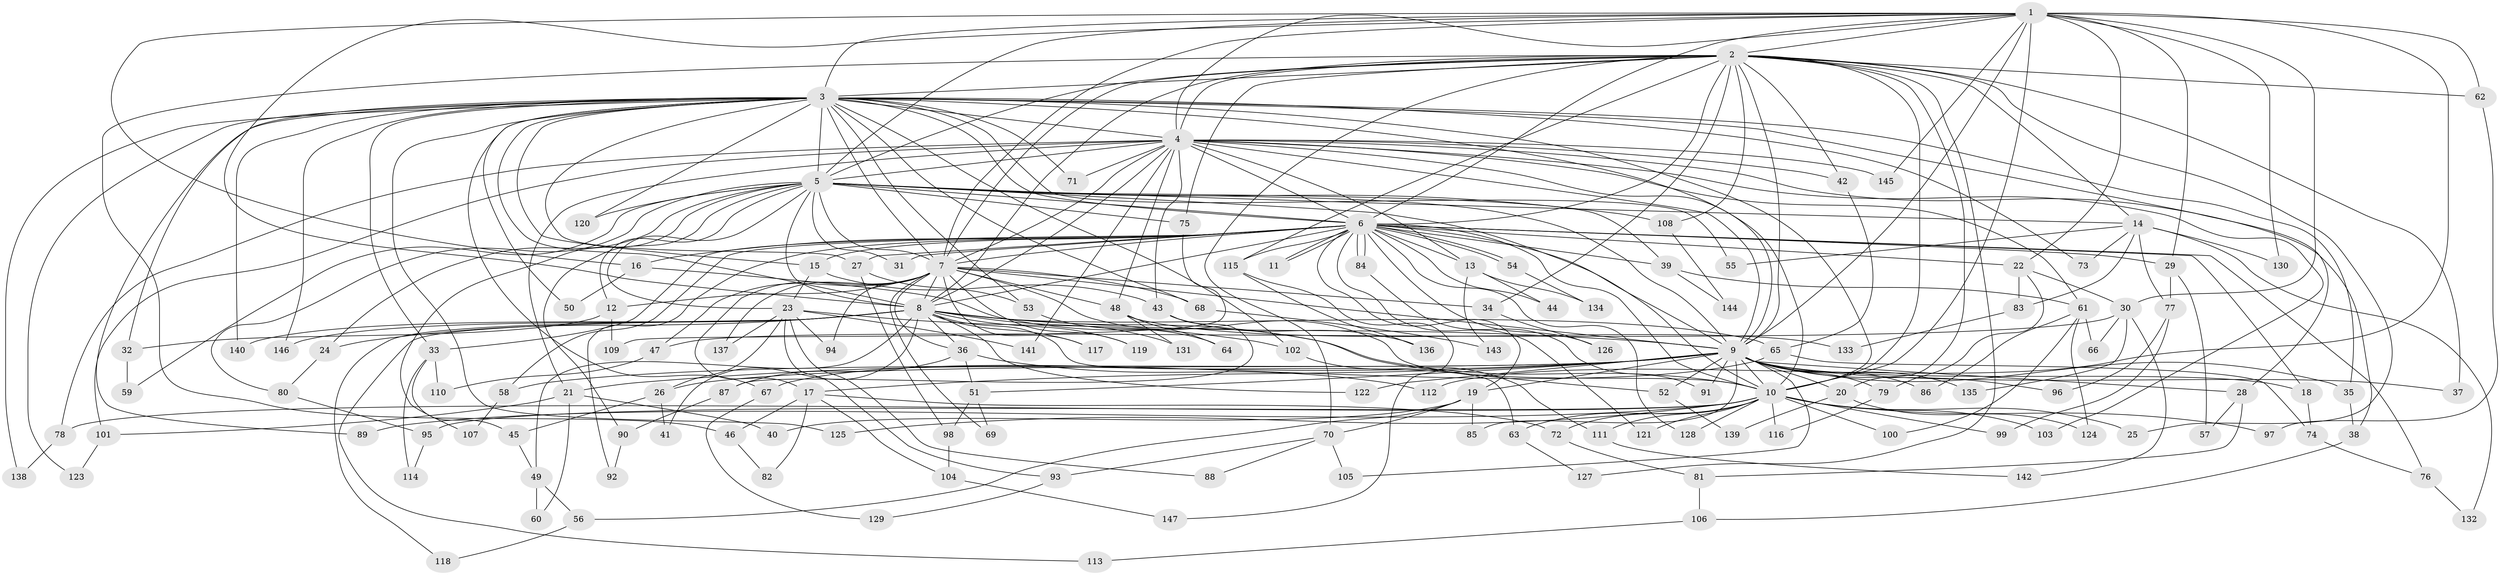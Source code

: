 // coarse degree distribution, {28: 0.022727272727272728, 33: 0.022727272727272728, 12: 0.022727272727272728, 1: 0.06818181818181818, 2: 0.4772727272727273, 6: 0.045454545454545456, 4: 0.1590909090909091, 5: 0.06818181818181818, 3: 0.11363636363636363}
// Generated by graph-tools (version 1.1) at 2025/17/03/04/25 18:17:20]
// undirected, 147 vertices, 319 edges
graph export_dot {
graph [start="1"]
  node [color=gray90,style=filled];
  1;
  2;
  3;
  4;
  5;
  6;
  7;
  8;
  9;
  10;
  11;
  12;
  13;
  14;
  15;
  16;
  17;
  18;
  19;
  20;
  21;
  22;
  23;
  24;
  25;
  26;
  27;
  28;
  29;
  30;
  31;
  32;
  33;
  34;
  35;
  36;
  37;
  38;
  39;
  40;
  41;
  42;
  43;
  44;
  45;
  46;
  47;
  48;
  49;
  50;
  51;
  52;
  53;
  54;
  55;
  56;
  57;
  58;
  59;
  60;
  61;
  62;
  63;
  64;
  65;
  66;
  67;
  68;
  69;
  70;
  71;
  72;
  73;
  74;
  75;
  76;
  77;
  78;
  79;
  80;
  81;
  82;
  83;
  84;
  85;
  86;
  87;
  88;
  89;
  90;
  91;
  92;
  93;
  94;
  95;
  96;
  97;
  98;
  99;
  100;
  101;
  102;
  103;
  104;
  105;
  106;
  107;
  108;
  109;
  110;
  111;
  112;
  113;
  114;
  115;
  116;
  117;
  118;
  119;
  120;
  121;
  122;
  123;
  124;
  125;
  126;
  127;
  128;
  129;
  130;
  131;
  132;
  133;
  134;
  135;
  136;
  137;
  138;
  139;
  140;
  141;
  142;
  143;
  144;
  145;
  146;
  147;
  1 -- 2;
  1 -- 3;
  1 -- 4;
  1 -- 5;
  1 -- 6;
  1 -- 7;
  1 -- 8;
  1 -- 9;
  1 -- 10;
  1 -- 16;
  1 -- 22;
  1 -- 29;
  1 -- 30;
  1 -- 62;
  1 -- 112;
  1 -- 130;
  1 -- 145;
  2 -- 3;
  2 -- 4;
  2 -- 5;
  2 -- 6;
  2 -- 7;
  2 -- 8;
  2 -- 9;
  2 -- 10;
  2 -- 14;
  2 -- 20;
  2 -- 25;
  2 -- 34;
  2 -- 37;
  2 -- 42;
  2 -- 46;
  2 -- 62;
  2 -- 70;
  2 -- 75;
  2 -- 108;
  2 -- 115;
  2 -- 127;
  3 -- 4;
  3 -- 5;
  3 -- 6;
  3 -- 7;
  3 -- 8;
  3 -- 9;
  3 -- 10;
  3 -- 15;
  3 -- 27;
  3 -- 28;
  3 -- 32;
  3 -- 33;
  3 -- 35;
  3 -- 50;
  3 -- 53;
  3 -- 55;
  3 -- 67;
  3 -- 68;
  3 -- 71;
  3 -- 73;
  3 -- 89;
  3 -- 102;
  3 -- 120;
  3 -- 123;
  3 -- 125;
  3 -- 138;
  3 -- 140;
  3 -- 146;
  4 -- 5;
  4 -- 6;
  4 -- 7;
  4 -- 8;
  4 -- 9;
  4 -- 10;
  4 -- 13;
  4 -- 21;
  4 -- 38;
  4 -- 42;
  4 -- 43;
  4 -- 48;
  4 -- 61;
  4 -- 71;
  4 -- 78;
  4 -- 101;
  4 -- 103;
  4 -- 141;
  4 -- 145;
  5 -- 6;
  5 -- 7;
  5 -- 8;
  5 -- 9;
  5 -- 10;
  5 -- 12;
  5 -- 14;
  5 -- 23;
  5 -- 24;
  5 -- 31;
  5 -- 39;
  5 -- 59;
  5 -- 75;
  5 -- 80;
  5 -- 90;
  5 -- 107;
  5 -- 108;
  5 -- 120;
  6 -- 7;
  6 -- 8;
  6 -- 9;
  6 -- 10;
  6 -- 11;
  6 -- 11;
  6 -- 13;
  6 -- 15;
  6 -- 16;
  6 -- 18;
  6 -- 19;
  6 -- 22;
  6 -- 27;
  6 -- 29;
  6 -- 31;
  6 -- 33;
  6 -- 39;
  6 -- 44;
  6 -- 54;
  6 -- 54;
  6 -- 58;
  6 -- 76;
  6 -- 84;
  6 -- 84;
  6 -- 92;
  6 -- 115;
  6 -- 121;
  6 -- 126;
  6 -- 128;
  7 -- 8;
  7 -- 9;
  7 -- 10;
  7 -- 12;
  7 -- 17;
  7 -- 34;
  7 -- 36;
  7 -- 47;
  7 -- 48;
  7 -- 68;
  7 -- 69;
  7 -- 94;
  7 -- 117;
  7 -- 119;
  7 -- 137;
  8 -- 9;
  8 -- 10;
  8 -- 24;
  8 -- 36;
  8 -- 41;
  8 -- 49;
  8 -- 63;
  8 -- 65;
  8 -- 113;
  8 -- 117;
  8 -- 118;
  8 -- 119;
  8 -- 122;
  8 -- 131;
  8 -- 140;
  8 -- 146;
  9 -- 10;
  9 -- 17;
  9 -- 18;
  9 -- 19;
  9 -- 20;
  9 -- 21;
  9 -- 26;
  9 -- 28;
  9 -- 35;
  9 -- 37;
  9 -- 51;
  9 -- 52;
  9 -- 58;
  9 -- 79;
  9 -- 85;
  9 -- 86;
  9 -- 91;
  9 -- 96;
  9 -- 105;
  9 -- 122;
  9 -- 135;
  10 -- 25;
  10 -- 63;
  10 -- 72;
  10 -- 78;
  10 -- 89;
  10 -- 95;
  10 -- 97;
  10 -- 99;
  10 -- 100;
  10 -- 103;
  10 -- 111;
  10 -- 116;
  10 -- 121;
  10 -- 125;
  10 -- 128;
  12 -- 32;
  12 -- 109;
  13 -- 44;
  13 -- 134;
  13 -- 143;
  14 -- 55;
  14 -- 73;
  14 -- 77;
  14 -- 83;
  14 -- 130;
  14 -- 132;
  15 -- 23;
  15 -- 43;
  16 -- 50;
  16 -- 52;
  17 -- 46;
  17 -- 72;
  17 -- 82;
  17 -- 104;
  18 -- 74;
  19 -- 40;
  19 -- 56;
  19 -- 70;
  19 -- 85;
  20 -- 124;
  20 -- 139;
  21 -- 40;
  21 -- 60;
  21 -- 101;
  22 -- 30;
  22 -- 79;
  22 -- 83;
  23 -- 26;
  23 -- 88;
  23 -- 93;
  23 -- 94;
  23 -- 102;
  23 -- 137;
  23 -- 141;
  24 -- 80;
  26 -- 41;
  26 -- 45;
  27 -- 53;
  27 -- 98;
  28 -- 57;
  28 -- 81;
  29 -- 57;
  29 -- 77;
  30 -- 47;
  30 -- 66;
  30 -- 135;
  30 -- 142;
  32 -- 59;
  33 -- 45;
  33 -- 110;
  33 -- 114;
  34 -- 126;
  35 -- 38;
  36 -- 51;
  36 -- 87;
  36 -- 112;
  38 -- 106;
  39 -- 61;
  39 -- 144;
  42 -- 65;
  43 -- 87;
  43 -- 136;
  45 -- 49;
  46 -- 82;
  47 -- 110;
  48 -- 64;
  48 -- 131;
  48 -- 133;
  49 -- 56;
  49 -- 60;
  51 -- 69;
  51 -- 98;
  52 -- 139;
  53 -- 64;
  54 -- 134;
  56 -- 118;
  58 -- 107;
  61 -- 66;
  61 -- 86;
  61 -- 100;
  61 -- 124;
  62 -- 97;
  63 -- 127;
  65 -- 67;
  65 -- 74;
  67 -- 129;
  68 -- 143;
  70 -- 88;
  70 -- 93;
  70 -- 105;
  72 -- 81;
  74 -- 76;
  75 -- 109;
  76 -- 132;
  77 -- 96;
  77 -- 99;
  78 -- 138;
  79 -- 116;
  80 -- 95;
  81 -- 106;
  83 -- 133;
  84 -- 91;
  87 -- 90;
  90 -- 92;
  93 -- 129;
  95 -- 114;
  98 -- 104;
  101 -- 123;
  102 -- 111;
  104 -- 147;
  106 -- 113;
  108 -- 144;
  111 -- 142;
  115 -- 136;
  115 -- 147;
}

